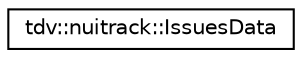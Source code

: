digraph "Graphical Class Hierarchy"
{
  edge [fontname="Helvetica",fontsize="10",labelfontname="Helvetica",labelfontsize="10"];
  node [fontname="Helvetica",fontsize="10",shape=record];
  rankdir="LR";
  Node1 [label="tdv::nuitrack::IssuesData",height=0.2,width=0.4,color="black", fillcolor="white", style="filled",URL="$classtdv_1_1nuitrack_1_1IssuesData.html",tooltip="Stores results of issue detection. "];
}
